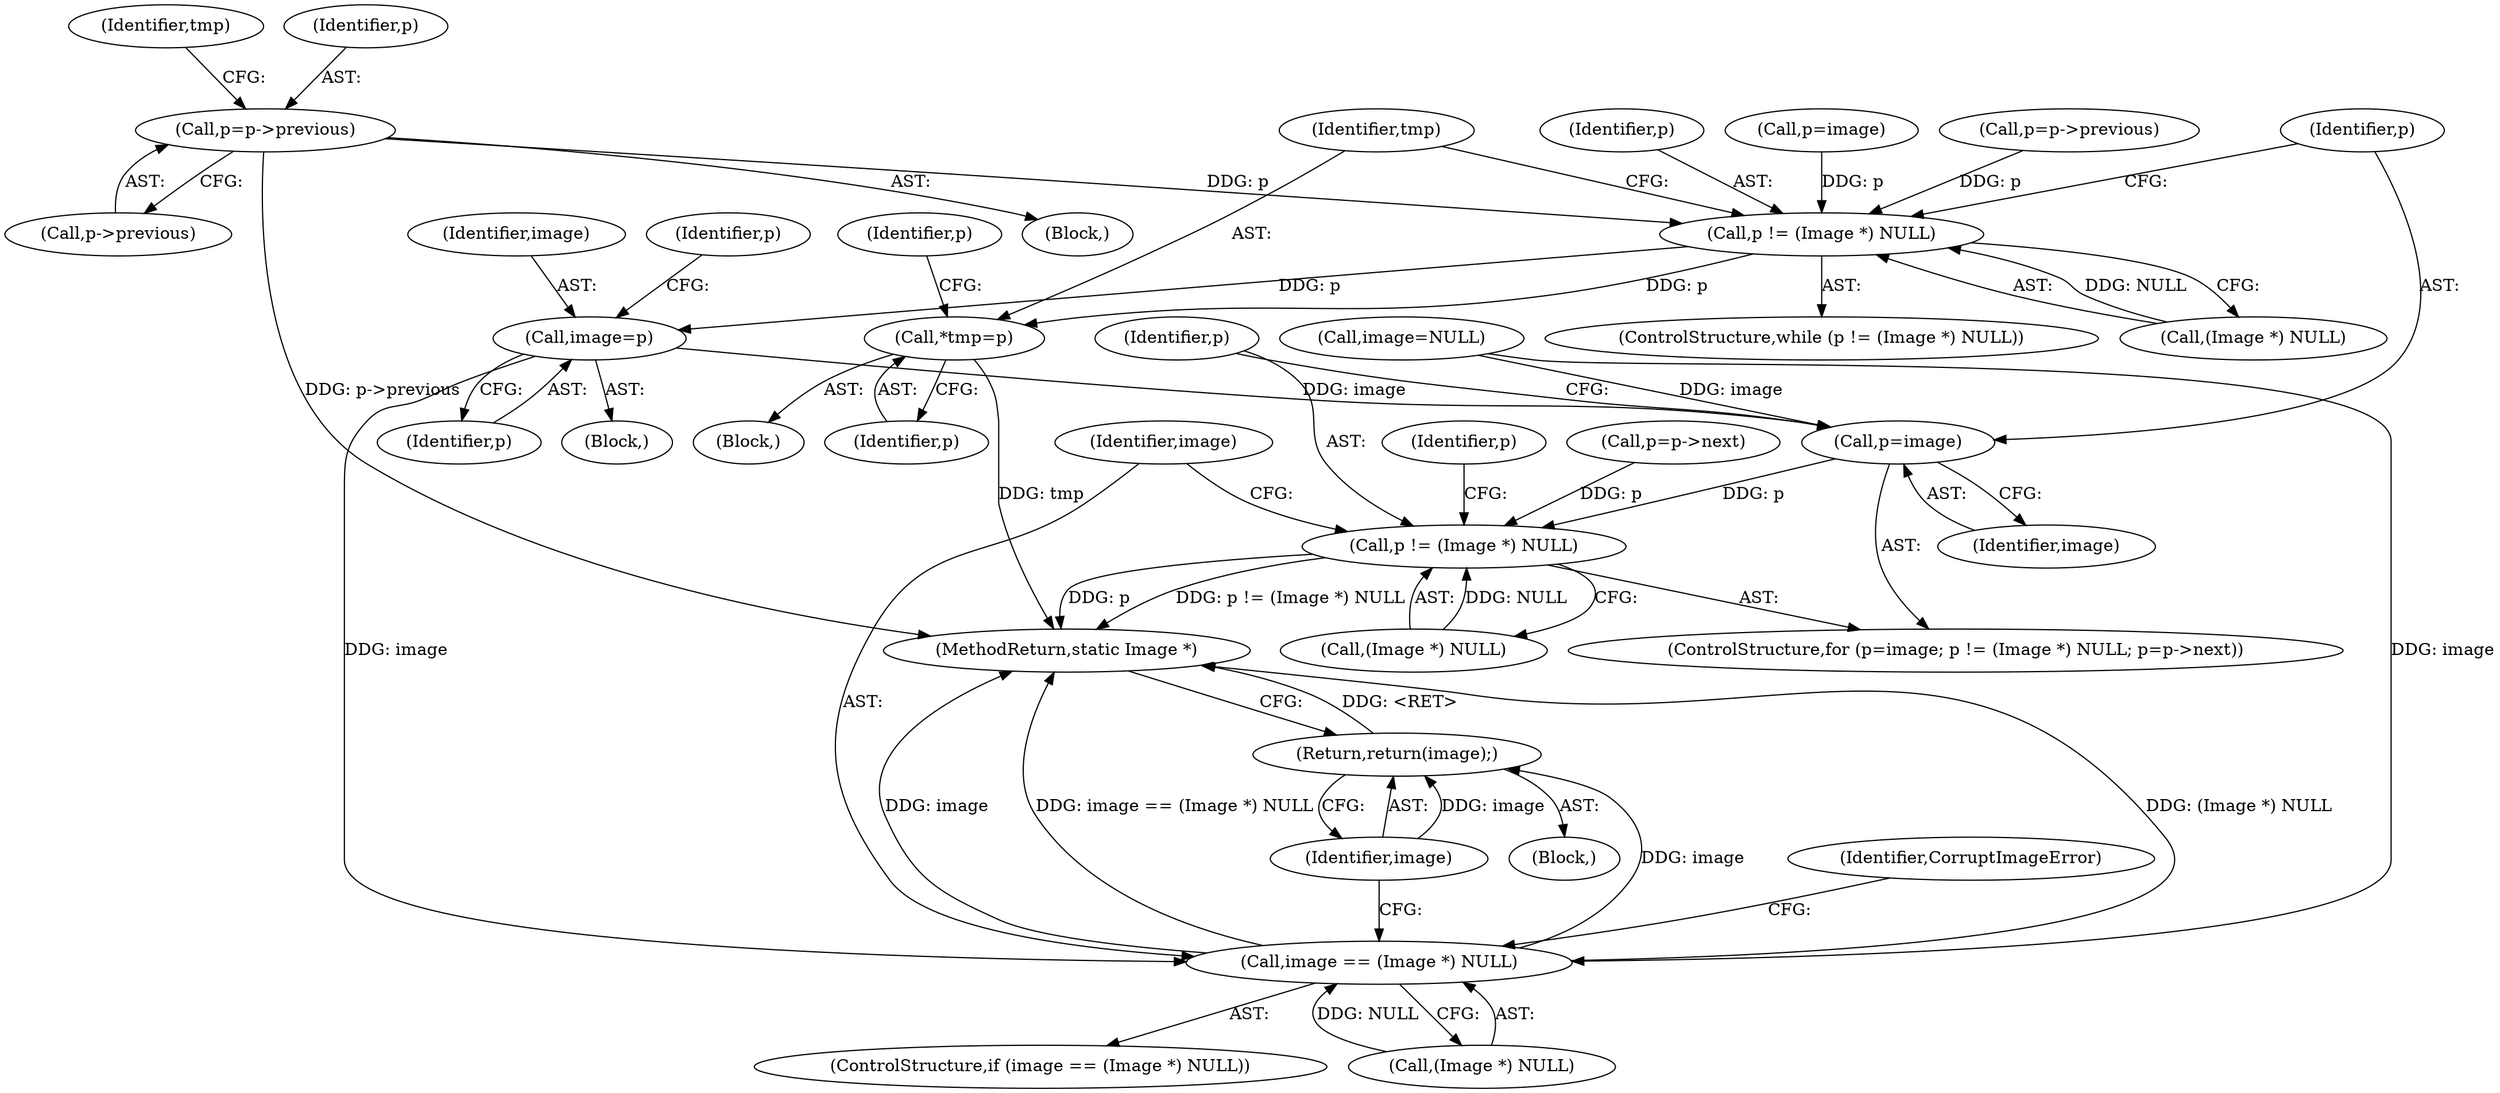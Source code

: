 digraph "0_ImageMagick_4eae304e773bad8a876c3c26fdffac24d4253ae4@pointer" {
"1001903" [label="(Call,p=p->previous)"];
"1001880" [label="(Call,p != (Image *) NULL)"];
"1001887" [label="(Call,*tmp=p)"];
"1001913" [label="(Call,image=p)"];
"1001922" [label="(Call,p=image)"];
"1001925" [label="(Call,p != (Image *) NULL)"];
"1001944" [label="(Call,image == (Image *) NULL)"];
"1001952" [label="(Return,return(image);)"];
"1001927" [label="(Call,(Image *) NULL)"];
"1001879" [label="(ControlStructure,while (p != (Image *) NULL))"];
"1001926" [label="(Identifier,p)"];
"1001902" [label="(Block,)"];
"1001885" [label="(Block,)"];
"1001945" [label="(Identifier,image)"];
"1001915" [label="(Identifier,p)"];
"1001903" [label="(Call,p=p->previous)"];
"1001917" [label="(Identifier,p)"];
"1001905" [label="(Call,p->previous)"];
"1001923" [label="(Identifier,p)"];
"1001887" [label="(Call,*tmp=p)"];
"1001943" [label="(ControlStructure,if (image == (Image *) NULL))"];
"1001946" [label="(Call,(Image *) NULL)"];
"1001876" [label="(Call,image=NULL)"];
"1001888" [label="(Identifier,tmp)"];
"1001889" [label="(Identifier,p)"];
"1001922" [label="(Call,p=image)"];
"1001950" [label="(Identifier,CorruptImageError)"];
"1001930" [label="(Call,p=p->next)"];
"1001873" [label="(Call,p=image)"];
"1001913" [label="(Call,image=p)"];
"1001916" [label="(Call,p=p->previous)"];
"1001937" [label="(Identifier,p)"];
"1001882" [label="(Call,(Image *) NULL)"];
"1001921" [label="(ControlStructure,for (p=image; p != (Image *) NULL; p=p->next))"];
"1001894" [label="(Identifier,p)"];
"1001912" [label="(Block,)"];
"1001944" [label="(Call,image == (Image *) NULL)"];
"1001924" [label="(Identifier,image)"];
"1001952" [label="(Return,return(image);)"];
"1001953" [label="(Identifier,image)"];
"1001910" [label="(Identifier,tmp)"];
"1001904" [label="(Identifier,p)"];
"1001925" [label="(Call,p != (Image *) NULL)"];
"1001914" [label="(Identifier,image)"];
"1001880" [label="(Call,p != (Image *) NULL)"];
"1001881" [label="(Identifier,p)"];
"1000141" [label="(Block,)"];
"1001954" [label="(MethodReturn,static Image *)"];
"1001903" -> "1001902"  [label="AST: "];
"1001903" -> "1001905"  [label="CFG: "];
"1001904" -> "1001903"  [label="AST: "];
"1001905" -> "1001903"  [label="AST: "];
"1001910" -> "1001903"  [label="CFG: "];
"1001903" -> "1001954"  [label="DDG: p->previous"];
"1001903" -> "1001880"  [label="DDG: p"];
"1001880" -> "1001879"  [label="AST: "];
"1001880" -> "1001882"  [label="CFG: "];
"1001881" -> "1001880"  [label="AST: "];
"1001882" -> "1001880"  [label="AST: "];
"1001888" -> "1001880"  [label="CFG: "];
"1001923" -> "1001880"  [label="CFG: "];
"1001873" -> "1001880"  [label="DDG: p"];
"1001916" -> "1001880"  [label="DDG: p"];
"1001882" -> "1001880"  [label="DDG: NULL"];
"1001880" -> "1001887"  [label="DDG: p"];
"1001880" -> "1001913"  [label="DDG: p"];
"1001887" -> "1001885"  [label="AST: "];
"1001887" -> "1001889"  [label="CFG: "];
"1001888" -> "1001887"  [label="AST: "];
"1001889" -> "1001887"  [label="AST: "];
"1001894" -> "1001887"  [label="CFG: "];
"1001887" -> "1001954"  [label="DDG: tmp"];
"1001913" -> "1001912"  [label="AST: "];
"1001913" -> "1001915"  [label="CFG: "];
"1001914" -> "1001913"  [label="AST: "];
"1001915" -> "1001913"  [label="AST: "];
"1001917" -> "1001913"  [label="CFG: "];
"1001913" -> "1001922"  [label="DDG: image"];
"1001913" -> "1001944"  [label="DDG: image"];
"1001922" -> "1001921"  [label="AST: "];
"1001922" -> "1001924"  [label="CFG: "];
"1001923" -> "1001922"  [label="AST: "];
"1001924" -> "1001922"  [label="AST: "];
"1001926" -> "1001922"  [label="CFG: "];
"1001876" -> "1001922"  [label="DDG: image"];
"1001922" -> "1001925"  [label="DDG: p"];
"1001925" -> "1001921"  [label="AST: "];
"1001925" -> "1001927"  [label="CFG: "];
"1001926" -> "1001925"  [label="AST: "];
"1001927" -> "1001925"  [label="AST: "];
"1001937" -> "1001925"  [label="CFG: "];
"1001945" -> "1001925"  [label="CFG: "];
"1001925" -> "1001954"  [label="DDG: p"];
"1001925" -> "1001954"  [label="DDG: p != (Image *) NULL"];
"1001930" -> "1001925"  [label="DDG: p"];
"1001927" -> "1001925"  [label="DDG: NULL"];
"1001944" -> "1001943"  [label="AST: "];
"1001944" -> "1001946"  [label="CFG: "];
"1001945" -> "1001944"  [label="AST: "];
"1001946" -> "1001944"  [label="AST: "];
"1001950" -> "1001944"  [label="CFG: "];
"1001953" -> "1001944"  [label="CFG: "];
"1001944" -> "1001954"  [label="DDG: (Image *) NULL"];
"1001944" -> "1001954"  [label="DDG: image"];
"1001944" -> "1001954"  [label="DDG: image == (Image *) NULL"];
"1001876" -> "1001944"  [label="DDG: image"];
"1001946" -> "1001944"  [label="DDG: NULL"];
"1001944" -> "1001952"  [label="DDG: image"];
"1001952" -> "1000141"  [label="AST: "];
"1001952" -> "1001953"  [label="CFG: "];
"1001953" -> "1001952"  [label="AST: "];
"1001954" -> "1001952"  [label="CFG: "];
"1001952" -> "1001954"  [label="DDG: <RET>"];
"1001953" -> "1001952"  [label="DDG: image"];
}
